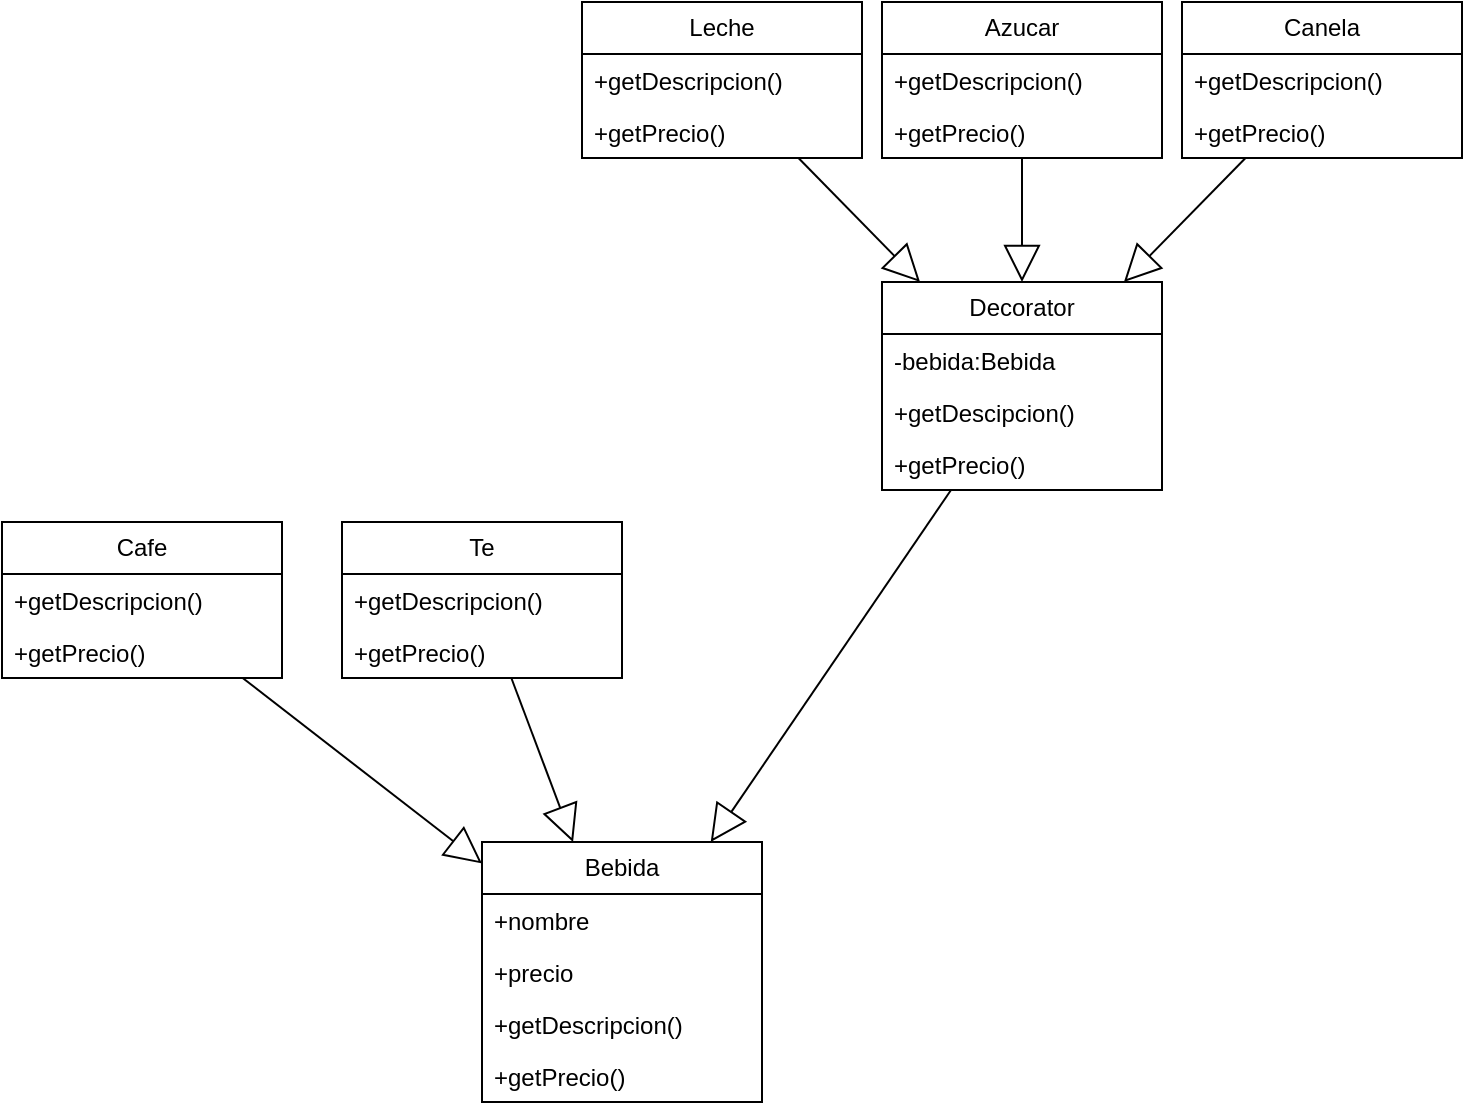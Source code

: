 <mxfile version="26.2.9">
  <diagram name="Página-1" id="D-boOAsGfFh3GiEY3ESO">
    <mxGraphModel dx="927" dy="531" grid="1" gridSize="10" guides="1" tooltips="1" connect="1" arrows="1" fold="1" page="1" pageScale="1" pageWidth="827" pageHeight="1169" math="0" shadow="0">
      <root>
        <mxCell id="0" />
        <mxCell id="1" parent="0" />
        <mxCell id="4oo5xsjGP5_QkXPqTpkd-5" value="Cafe" style="swimlane;fontStyle=0;childLayout=stackLayout;horizontal=1;startSize=26;fillColor=none;horizontalStack=0;resizeParent=1;resizeParentMax=0;resizeLast=0;collapsible=1;marginBottom=0;whiteSpace=wrap;html=1;" vertex="1" parent="1">
          <mxGeometry x="50" y="270" width="140" height="78" as="geometry" />
        </mxCell>
        <mxCell id="4oo5xsjGP5_QkXPqTpkd-6" value="+getDescripcion()" style="text;strokeColor=none;fillColor=none;align=left;verticalAlign=top;spacingLeft=4;spacingRight=4;overflow=hidden;rotatable=0;points=[[0,0.5],[1,0.5]];portConstraint=eastwest;whiteSpace=wrap;html=1;" vertex="1" parent="4oo5xsjGP5_QkXPqTpkd-5">
          <mxGeometry y="26" width="140" height="26" as="geometry" />
        </mxCell>
        <mxCell id="4oo5xsjGP5_QkXPqTpkd-7" value="+getPrecio()" style="text;strokeColor=none;fillColor=none;align=left;verticalAlign=top;spacingLeft=4;spacingRight=4;overflow=hidden;rotatable=0;points=[[0,0.5],[1,0.5]];portConstraint=eastwest;whiteSpace=wrap;html=1;" vertex="1" parent="4oo5xsjGP5_QkXPqTpkd-5">
          <mxGeometry y="52" width="140" height="26" as="geometry" />
        </mxCell>
        <mxCell id="4oo5xsjGP5_QkXPqTpkd-9" value="Te" style="swimlane;fontStyle=0;childLayout=stackLayout;horizontal=1;startSize=26;fillColor=none;horizontalStack=0;resizeParent=1;resizeParentMax=0;resizeLast=0;collapsible=1;marginBottom=0;whiteSpace=wrap;html=1;" vertex="1" parent="1">
          <mxGeometry x="220" y="270" width="140" height="78" as="geometry" />
        </mxCell>
        <mxCell id="4oo5xsjGP5_QkXPqTpkd-10" value="+getDescripcion()" style="text;strokeColor=none;fillColor=none;align=left;verticalAlign=top;spacingLeft=4;spacingRight=4;overflow=hidden;rotatable=0;points=[[0,0.5],[1,0.5]];portConstraint=eastwest;whiteSpace=wrap;html=1;" vertex="1" parent="4oo5xsjGP5_QkXPqTpkd-9">
          <mxGeometry y="26" width="140" height="26" as="geometry" />
        </mxCell>
        <mxCell id="4oo5xsjGP5_QkXPqTpkd-11" value="+getPrecio()" style="text;strokeColor=none;fillColor=none;align=left;verticalAlign=top;spacingLeft=4;spacingRight=4;overflow=hidden;rotatable=0;points=[[0,0.5],[1,0.5]];portConstraint=eastwest;whiteSpace=wrap;html=1;" vertex="1" parent="4oo5xsjGP5_QkXPqTpkd-9">
          <mxGeometry y="52" width="140" height="26" as="geometry" />
        </mxCell>
        <mxCell id="4oo5xsjGP5_QkXPqTpkd-12" value="Leche" style="swimlane;fontStyle=0;childLayout=stackLayout;horizontal=1;startSize=26;fillColor=none;horizontalStack=0;resizeParent=1;resizeParentMax=0;resizeLast=0;collapsible=1;marginBottom=0;whiteSpace=wrap;html=1;" vertex="1" parent="1">
          <mxGeometry x="340" y="10" width="140" height="78" as="geometry" />
        </mxCell>
        <mxCell id="4oo5xsjGP5_QkXPqTpkd-13" value="+getDescripcion()" style="text;strokeColor=none;fillColor=none;align=left;verticalAlign=top;spacingLeft=4;spacingRight=4;overflow=hidden;rotatable=0;points=[[0,0.5],[1,0.5]];portConstraint=eastwest;whiteSpace=wrap;html=1;" vertex="1" parent="4oo5xsjGP5_QkXPqTpkd-12">
          <mxGeometry y="26" width="140" height="26" as="geometry" />
        </mxCell>
        <mxCell id="4oo5xsjGP5_QkXPqTpkd-14" value="+getPrecio()" style="text;strokeColor=none;fillColor=none;align=left;verticalAlign=top;spacingLeft=4;spacingRight=4;overflow=hidden;rotatable=0;points=[[0,0.5],[1,0.5]];portConstraint=eastwest;whiteSpace=wrap;html=1;" vertex="1" parent="4oo5xsjGP5_QkXPqTpkd-12">
          <mxGeometry y="52" width="140" height="26" as="geometry" />
        </mxCell>
        <mxCell id="4oo5xsjGP5_QkXPqTpkd-15" value="Azucar" style="swimlane;fontStyle=0;childLayout=stackLayout;horizontal=1;startSize=26;fillColor=none;horizontalStack=0;resizeParent=1;resizeParentMax=0;resizeLast=0;collapsible=1;marginBottom=0;whiteSpace=wrap;html=1;" vertex="1" parent="1">
          <mxGeometry x="490" y="10" width="140" height="78" as="geometry" />
        </mxCell>
        <mxCell id="4oo5xsjGP5_QkXPqTpkd-16" value="+getDescripcion()" style="text;strokeColor=none;fillColor=none;align=left;verticalAlign=top;spacingLeft=4;spacingRight=4;overflow=hidden;rotatable=0;points=[[0,0.5],[1,0.5]];portConstraint=eastwest;whiteSpace=wrap;html=1;" vertex="1" parent="4oo5xsjGP5_QkXPqTpkd-15">
          <mxGeometry y="26" width="140" height="26" as="geometry" />
        </mxCell>
        <mxCell id="4oo5xsjGP5_QkXPqTpkd-17" value="+getPrecio()" style="text;strokeColor=none;fillColor=none;align=left;verticalAlign=top;spacingLeft=4;spacingRight=4;overflow=hidden;rotatable=0;points=[[0,0.5],[1,0.5]];portConstraint=eastwest;whiteSpace=wrap;html=1;" vertex="1" parent="4oo5xsjGP5_QkXPqTpkd-15">
          <mxGeometry y="52" width="140" height="26" as="geometry" />
        </mxCell>
        <mxCell id="4oo5xsjGP5_QkXPqTpkd-18" value="Canela" style="swimlane;fontStyle=0;childLayout=stackLayout;horizontal=1;startSize=26;fillColor=none;horizontalStack=0;resizeParent=1;resizeParentMax=0;resizeLast=0;collapsible=1;marginBottom=0;whiteSpace=wrap;html=1;" vertex="1" parent="1">
          <mxGeometry x="640" y="10" width="140" height="78" as="geometry" />
        </mxCell>
        <mxCell id="4oo5xsjGP5_QkXPqTpkd-19" value="+getDescripcion()" style="text;strokeColor=none;fillColor=none;align=left;verticalAlign=top;spacingLeft=4;spacingRight=4;overflow=hidden;rotatable=0;points=[[0,0.5],[1,0.5]];portConstraint=eastwest;whiteSpace=wrap;html=1;" vertex="1" parent="4oo5xsjGP5_QkXPqTpkd-18">
          <mxGeometry y="26" width="140" height="26" as="geometry" />
        </mxCell>
        <mxCell id="4oo5xsjGP5_QkXPqTpkd-20" value="+getPrecio()" style="text;strokeColor=none;fillColor=none;align=left;verticalAlign=top;spacingLeft=4;spacingRight=4;overflow=hidden;rotatable=0;points=[[0,0.5],[1,0.5]];portConstraint=eastwest;whiteSpace=wrap;html=1;" vertex="1" parent="4oo5xsjGP5_QkXPqTpkd-18">
          <mxGeometry y="52" width="140" height="26" as="geometry" />
        </mxCell>
        <mxCell id="4oo5xsjGP5_QkXPqTpkd-21" value="Decorator" style="swimlane;fontStyle=0;childLayout=stackLayout;horizontal=1;startSize=26;fillColor=none;horizontalStack=0;resizeParent=1;resizeParentMax=0;resizeLast=0;collapsible=1;marginBottom=0;whiteSpace=wrap;html=1;" vertex="1" parent="1">
          <mxGeometry x="490" y="150" width="140" height="104" as="geometry" />
        </mxCell>
        <mxCell id="4oo5xsjGP5_QkXPqTpkd-22" value="-bebida:Bebida" style="text;strokeColor=none;fillColor=none;align=left;verticalAlign=top;spacingLeft=4;spacingRight=4;overflow=hidden;rotatable=0;points=[[0,0.5],[1,0.5]];portConstraint=eastwest;whiteSpace=wrap;html=1;" vertex="1" parent="4oo5xsjGP5_QkXPqTpkd-21">
          <mxGeometry y="26" width="140" height="26" as="geometry" />
        </mxCell>
        <mxCell id="4oo5xsjGP5_QkXPqTpkd-23" value="+getDescipcion()" style="text;strokeColor=none;fillColor=none;align=left;verticalAlign=top;spacingLeft=4;spacingRight=4;overflow=hidden;rotatable=0;points=[[0,0.5],[1,0.5]];portConstraint=eastwest;whiteSpace=wrap;html=1;" vertex="1" parent="4oo5xsjGP5_QkXPqTpkd-21">
          <mxGeometry y="52" width="140" height="26" as="geometry" />
        </mxCell>
        <mxCell id="4oo5xsjGP5_QkXPqTpkd-25" value="+getPrecio()" style="text;strokeColor=none;fillColor=none;align=left;verticalAlign=top;spacingLeft=4;spacingRight=4;overflow=hidden;rotatable=0;points=[[0,0.5],[1,0.5]];portConstraint=eastwest;whiteSpace=wrap;html=1;" vertex="1" parent="4oo5xsjGP5_QkXPqTpkd-21">
          <mxGeometry y="78" width="140" height="26" as="geometry" />
        </mxCell>
        <mxCell id="4oo5xsjGP5_QkXPqTpkd-26" value="Bebida" style="swimlane;fontStyle=0;childLayout=stackLayout;horizontal=1;startSize=26;fillColor=none;horizontalStack=0;resizeParent=1;resizeParentMax=0;resizeLast=0;collapsible=1;marginBottom=0;whiteSpace=wrap;html=1;" vertex="1" parent="1">
          <mxGeometry x="290" y="430" width="140" height="130" as="geometry" />
        </mxCell>
        <mxCell id="4oo5xsjGP5_QkXPqTpkd-30" value="+nombre" style="text;strokeColor=none;fillColor=none;align=left;verticalAlign=top;spacingLeft=4;spacingRight=4;overflow=hidden;rotatable=0;points=[[0,0.5],[1,0.5]];portConstraint=eastwest;whiteSpace=wrap;html=1;" vertex="1" parent="4oo5xsjGP5_QkXPqTpkd-26">
          <mxGeometry y="26" width="140" height="26" as="geometry" />
        </mxCell>
        <mxCell id="4oo5xsjGP5_QkXPqTpkd-31" value="+precio" style="text;strokeColor=none;fillColor=none;align=left;verticalAlign=top;spacingLeft=4;spacingRight=4;overflow=hidden;rotatable=0;points=[[0,0.5],[1,0.5]];portConstraint=eastwest;whiteSpace=wrap;html=1;" vertex="1" parent="4oo5xsjGP5_QkXPqTpkd-26">
          <mxGeometry y="52" width="140" height="26" as="geometry" />
        </mxCell>
        <mxCell id="4oo5xsjGP5_QkXPqTpkd-27" value="+getDescripcion()" style="text;strokeColor=none;fillColor=none;align=left;verticalAlign=top;spacingLeft=4;spacingRight=4;overflow=hidden;rotatable=0;points=[[0,0.5],[1,0.5]];portConstraint=eastwest;whiteSpace=wrap;html=1;" vertex="1" parent="4oo5xsjGP5_QkXPqTpkd-26">
          <mxGeometry y="78" width="140" height="26" as="geometry" />
        </mxCell>
        <mxCell id="4oo5xsjGP5_QkXPqTpkd-28" value="+getPrecio()" style="text;strokeColor=none;fillColor=none;align=left;verticalAlign=top;spacingLeft=4;spacingRight=4;overflow=hidden;rotatable=0;points=[[0,0.5],[1,0.5]];portConstraint=eastwest;whiteSpace=wrap;html=1;" vertex="1" parent="4oo5xsjGP5_QkXPqTpkd-26">
          <mxGeometry y="104" width="140" height="26" as="geometry" />
        </mxCell>
        <mxCell id="4oo5xsjGP5_QkXPqTpkd-32" value="" style="endArrow=block;endSize=16;endFill=0;html=1;rounded=0;" edge="1" parent="1" source="4oo5xsjGP5_QkXPqTpkd-21" target="4oo5xsjGP5_QkXPqTpkd-26">
          <mxGeometry width="160" relative="1" as="geometry">
            <mxPoint x="480" y="310" as="sourcePoint" />
            <mxPoint x="640" y="310" as="targetPoint" />
          </mxGeometry>
        </mxCell>
        <mxCell id="4oo5xsjGP5_QkXPqTpkd-33" value="" style="endArrow=block;endSize=16;endFill=0;html=1;rounded=0;" edge="1" parent="1" source="4oo5xsjGP5_QkXPqTpkd-9" target="4oo5xsjGP5_QkXPqTpkd-26">
          <mxGeometry width="160" relative="1" as="geometry">
            <mxPoint x="535" y="264" as="sourcePoint" />
            <mxPoint x="414" y="440" as="targetPoint" />
          </mxGeometry>
        </mxCell>
        <mxCell id="4oo5xsjGP5_QkXPqTpkd-34" value="" style="endArrow=block;endSize=16;endFill=0;html=1;rounded=0;" edge="1" parent="1" source="4oo5xsjGP5_QkXPqTpkd-5" target="4oo5xsjGP5_QkXPqTpkd-26">
          <mxGeometry width="160" relative="1" as="geometry">
            <mxPoint x="545" y="274" as="sourcePoint" />
            <mxPoint x="424" y="450" as="targetPoint" />
          </mxGeometry>
        </mxCell>
        <mxCell id="4oo5xsjGP5_QkXPqTpkd-35" value="" style="endArrow=block;endSize=16;endFill=0;html=1;rounded=0;" edge="1" parent="1" source="4oo5xsjGP5_QkXPqTpkd-12" target="4oo5xsjGP5_QkXPqTpkd-21">
          <mxGeometry width="160" relative="1" as="geometry">
            <mxPoint x="555" y="284" as="sourcePoint" />
            <mxPoint x="434" y="460" as="targetPoint" />
          </mxGeometry>
        </mxCell>
        <mxCell id="4oo5xsjGP5_QkXPqTpkd-36" value="" style="endArrow=block;endSize=16;endFill=0;html=1;rounded=0;" edge="1" parent="1" source="4oo5xsjGP5_QkXPqTpkd-15" target="4oo5xsjGP5_QkXPqTpkd-21">
          <mxGeometry width="160" relative="1" as="geometry">
            <mxPoint x="565" y="294" as="sourcePoint" />
            <mxPoint x="444" y="470" as="targetPoint" />
          </mxGeometry>
        </mxCell>
        <mxCell id="4oo5xsjGP5_QkXPqTpkd-37" value="" style="endArrow=block;endSize=16;endFill=0;html=1;rounded=0;" edge="1" parent="1" source="4oo5xsjGP5_QkXPqTpkd-18" target="4oo5xsjGP5_QkXPqTpkd-21">
          <mxGeometry width="160" relative="1" as="geometry">
            <mxPoint x="575" y="304" as="sourcePoint" />
            <mxPoint x="454" y="480" as="targetPoint" />
          </mxGeometry>
        </mxCell>
      </root>
    </mxGraphModel>
  </diagram>
</mxfile>
